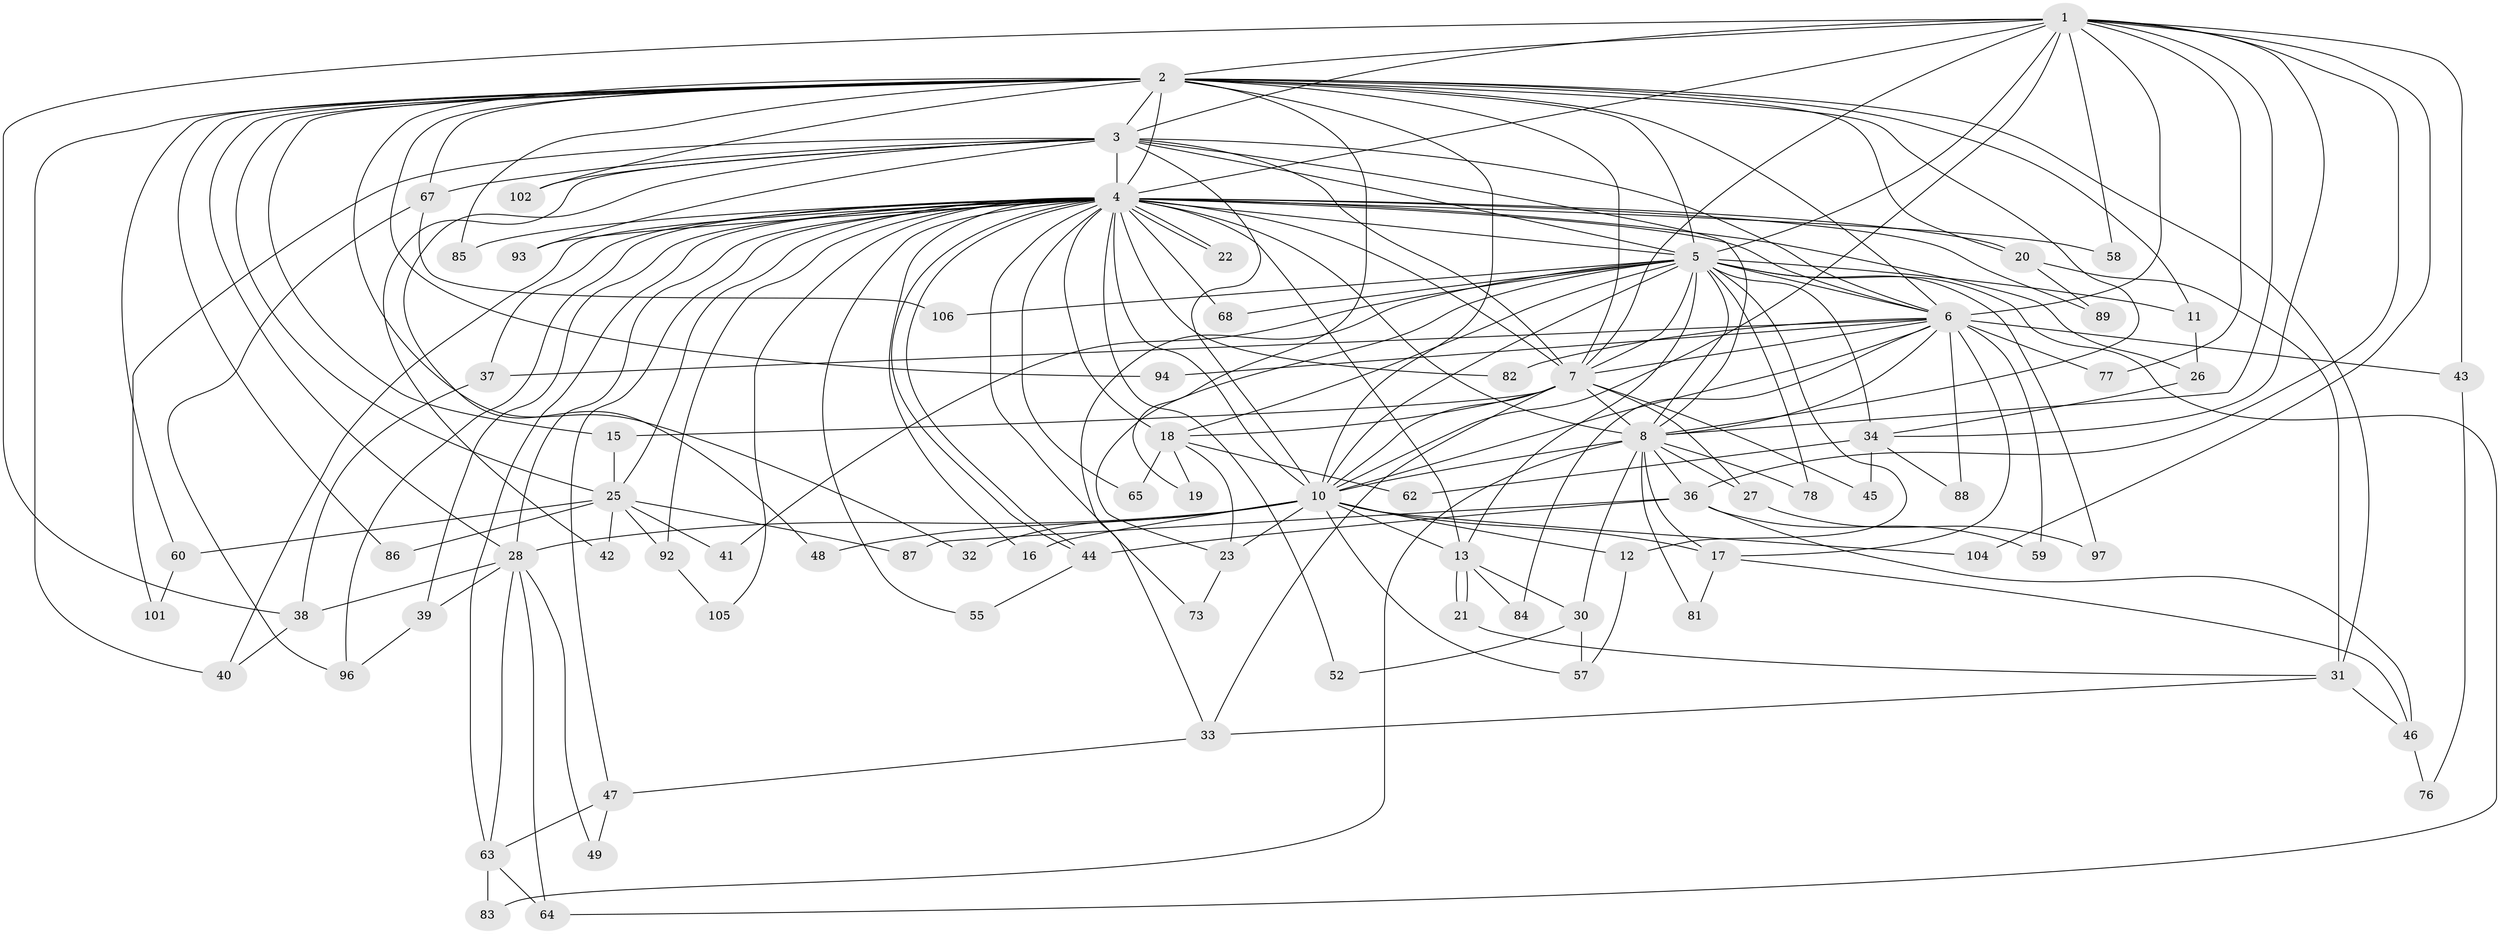 // Generated by graph-tools (version 1.1) at 2025/23/03/03/25 07:23:37]
// undirected, 79 vertices, 193 edges
graph export_dot {
graph [start="1"]
  node [color=gray90,style=filled];
  1 [super="+35"];
  2 [super="+100"];
  3 [super="+56"];
  4 [super="+9"];
  5 [super="+90"];
  6 [super="+79"];
  7 [super="+14"];
  8 [super="+29"];
  10 [super="+95"];
  11;
  12;
  13;
  15;
  16;
  17 [super="+24"];
  18 [super="+71"];
  19;
  20 [super="+91"];
  21 [super="+70"];
  22;
  23 [super="+54"];
  25 [super="+98"];
  26;
  27;
  28 [super="+66"];
  30 [super="+69"];
  31 [super="+53"];
  32;
  33 [super="+50"];
  34 [super="+75"];
  36 [super="+80"];
  37 [super="+103"];
  38 [super="+61"];
  39;
  40;
  41;
  42;
  43;
  44 [super="+51"];
  45;
  46 [super="+74"];
  47;
  48;
  49;
  52;
  55;
  57;
  58;
  59;
  60;
  62;
  63 [super="+72"];
  64;
  65;
  67;
  68;
  73;
  76;
  77;
  78;
  81;
  82;
  83;
  84;
  85;
  86;
  87;
  88;
  89;
  92;
  93;
  94;
  96 [super="+99"];
  97;
  101;
  102;
  104;
  105;
  106;
  1 -- 2;
  1 -- 3;
  1 -- 4 [weight=2];
  1 -- 5;
  1 -- 6;
  1 -- 7 [weight=2];
  1 -- 8;
  1 -- 10;
  1 -- 36;
  1 -- 38;
  1 -- 43;
  1 -- 58;
  1 -- 77;
  1 -- 104;
  1 -- 34;
  2 -- 3;
  2 -- 4 [weight=2];
  2 -- 5;
  2 -- 6 [weight=2];
  2 -- 7;
  2 -- 8;
  2 -- 10;
  2 -- 11;
  2 -- 15;
  2 -- 19;
  2 -- 20;
  2 -- 25;
  2 -- 31;
  2 -- 32;
  2 -- 40;
  2 -- 60;
  2 -- 67;
  2 -- 85;
  2 -- 86;
  2 -- 94;
  2 -- 102;
  2 -- 28;
  3 -- 4 [weight=2];
  3 -- 5;
  3 -- 6;
  3 -- 7;
  3 -- 8;
  3 -- 10 [weight=2];
  3 -- 42;
  3 -- 48;
  3 -- 101;
  3 -- 102;
  3 -- 67;
  3 -- 93;
  4 -- 5 [weight=2];
  4 -- 6 [weight=2];
  4 -- 7 [weight=2];
  4 -- 8 [weight=2];
  4 -- 10 [weight=2];
  4 -- 13;
  4 -- 18;
  4 -- 20;
  4 -- 22;
  4 -- 22;
  4 -- 25;
  4 -- 26;
  4 -- 28;
  4 -- 39;
  4 -- 40;
  4 -- 44;
  4 -- 44;
  4 -- 47;
  4 -- 52;
  4 -- 55;
  4 -- 58;
  4 -- 63 [weight=2];
  4 -- 65;
  4 -- 73;
  4 -- 82;
  4 -- 85;
  4 -- 89;
  4 -- 96;
  4 -- 105;
  4 -- 68;
  4 -- 37;
  4 -- 16;
  4 -- 92;
  4 -- 93;
  5 -- 6;
  5 -- 7;
  5 -- 8 [weight=2];
  5 -- 10;
  5 -- 11;
  5 -- 12;
  5 -- 13;
  5 -- 18;
  5 -- 23;
  5 -- 33;
  5 -- 34;
  5 -- 41;
  5 -- 68;
  5 -- 78;
  5 -- 97;
  5 -- 106;
  5 -- 64;
  6 -- 7;
  6 -- 8;
  6 -- 10;
  6 -- 37;
  6 -- 43;
  6 -- 59;
  6 -- 77;
  6 -- 82;
  6 -- 84;
  6 -- 88;
  6 -- 94;
  6 -- 17;
  7 -- 8;
  7 -- 10;
  7 -- 15;
  7 -- 27;
  7 -- 33;
  7 -- 45;
  7 -- 18;
  8 -- 10;
  8 -- 17;
  8 -- 27;
  8 -- 30;
  8 -- 78;
  8 -- 81;
  8 -- 83;
  8 -- 36;
  10 -- 12;
  10 -- 16;
  10 -- 17;
  10 -- 28;
  10 -- 32;
  10 -- 48;
  10 -- 57;
  10 -- 104;
  10 -- 13;
  10 -- 23;
  11 -- 26;
  12 -- 57;
  13 -- 21;
  13 -- 21;
  13 -- 30;
  13 -- 84;
  15 -- 25;
  17 -- 46;
  17 -- 81;
  18 -- 19;
  18 -- 23;
  18 -- 62;
  18 -- 65;
  20 -- 31 [weight=3];
  20 -- 89;
  21 -- 31;
  23 -- 73;
  25 -- 41;
  25 -- 42;
  25 -- 60;
  25 -- 86;
  25 -- 87;
  25 -- 92;
  26 -- 34;
  27 -- 97;
  28 -- 38;
  28 -- 39;
  28 -- 49;
  28 -- 64;
  28 -- 63;
  30 -- 52;
  30 -- 57;
  31 -- 46;
  31 -- 33;
  33 -- 47;
  34 -- 45;
  34 -- 62 [weight=2];
  34 -- 88;
  36 -- 46;
  36 -- 59;
  36 -- 87;
  36 -- 44;
  37 -- 38;
  38 -- 40;
  39 -- 96;
  43 -- 76;
  44 -- 55;
  46 -- 76;
  47 -- 49;
  47 -- 63;
  60 -- 101;
  63 -- 64;
  63 -- 83;
  67 -- 96;
  67 -- 106;
  92 -- 105;
}
